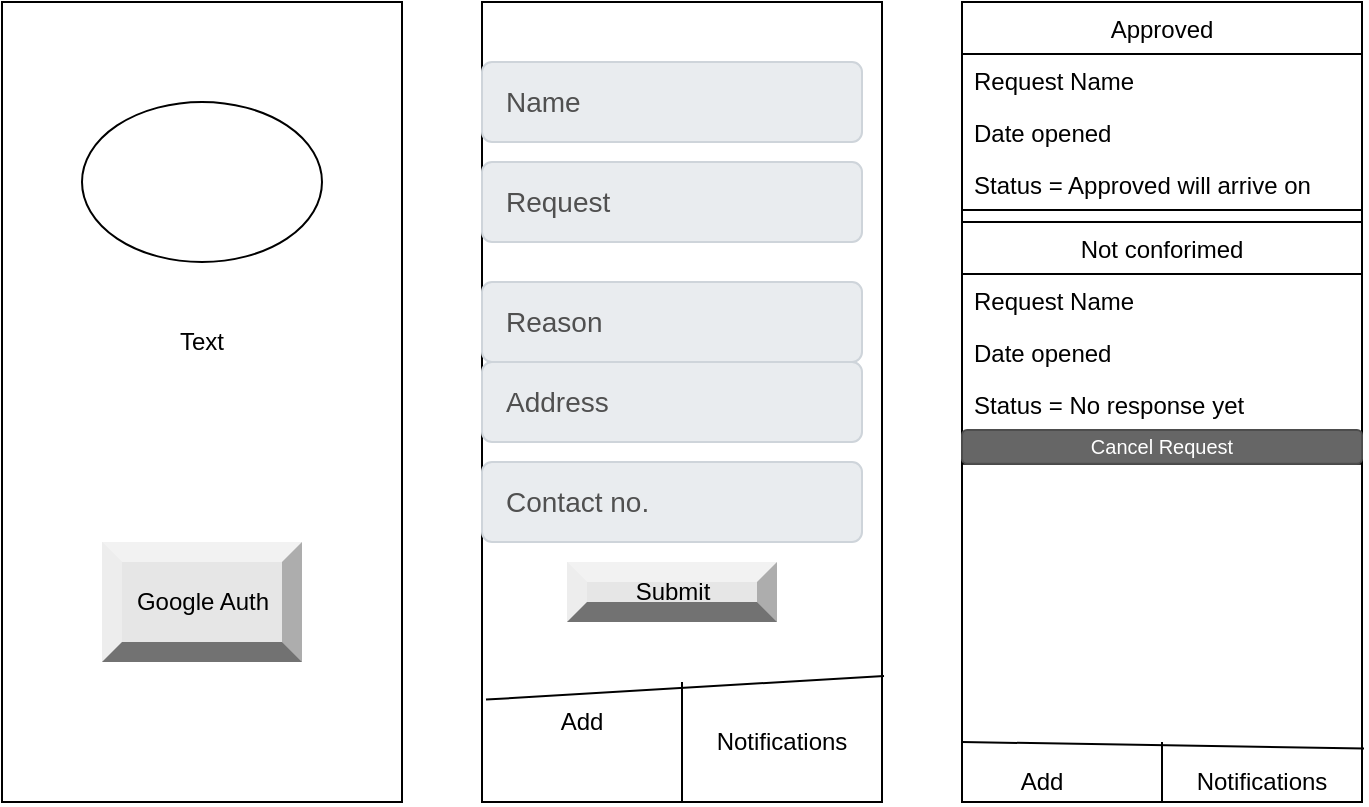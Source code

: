 <mxfile version="13.9.6" type="github">
  <diagram id="n-H_rZOO1mmN61orR6u_" name="Page-1">
    <mxGraphModel dx="868" dy="450" grid="1" gridSize="10" guides="1" tooltips="1" connect="1" arrows="1" fold="1" page="1" pageScale="1" pageWidth="827" pageHeight="1169" math="0" shadow="0">
      <root>
        <mxCell id="0" />
        <mxCell id="1" parent="0" />
        <mxCell id="sPtXG5FFzB7WG-tJQUps-1" value="" style="rounded=0;whiteSpace=wrap;html=1;" vertex="1" parent="1">
          <mxGeometry y="40" width="200" height="400" as="geometry" />
        </mxCell>
        <mxCell id="sPtXG5FFzB7WG-tJQUps-2" value="" style="ellipse;whiteSpace=wrap;html=1;" vertex="1" parent="1">
          <mxGeometry x="40" y="90" width="120" height="80" as="geometry" />
        </mxCell>
        <mxCell id="sPtXG5FFzB7WG-tJQUps-4" value="Text" style="text;html=1;strokeColor=none;fillColor=none;align=center;verticalAlign=middle;whiteSpace=wrap;rounded=0;" vertex="1" parent="1">
          <mxGeometry x="80" y="200" width="40" height="20" as="geometry" />
        </mxCell>
        <mxCell id="sPtXG5FFzB7WG-tJQUps-6" value="Google Auth" style="labelPosition=center;verticalLabelPosition=middle;align=center;html=1;shape=mxgraph.basic.shaded_button;dx=10;fillColor=#E6E6E6;strokeColor=none;" vertex="1" parent="1">
          <mxGeometry x="50" y="310" width="100" height="60" as="geometry" />
        </mxCell>
        <mxCell id="sPtXG5FFzB7WG-tJQUps-7" value="" style="rounded=0;whiteSpace=wrap;html=1;" vertex="1" parent="1">
          <mxGeometry x="240" y="40" width="200" height="400" as="geometry" />
        </mxCell>
        <mxCell id="sPtXG5FFzB7WG-tJQUps-8" value="" style="endArrow=none;html=1;exitX=0.01;exitY=0.872;exitDx=0;exitDy=0;exitPerimeter=0;" edge="1" parent="1" source="sPtXG5FFzB7WG-tJQUps-7">
          <mxGeometry width="50" height="50" relative="1" as="geometry">
            <mxPoint x="370" y="260" as="sourcePoint" />
            <mxPoint x="441" y="377" as="targetPoint" />
          </mxGeometry>
        </mxCell>
        <mxCell id="sPtXG5FFzB7WG-tJQUps-9" value="" style="endArrow=none;html=1;exitX=0.5;exitY=1;exitDx=0;exitDy=0;" edge="1" parent="1" source="sPtXG5FFzB7WG-tJQUps-7">
          <mxGeometry width="50" height="50" relative="1" as="geometry">
            <mxPoint x="370" y="260" as="sourcePoint" />
            <mxPoint x="340" y="380" as="targetPoint" />
          </mxGeometry>
        </mxCell>
        <mxCell id="sPtXG5FFzB7WG-tJQUps-10" value="Add" style="text;html=1;strokeColor=none;fillColor=none;align=center;verticalAlign=middle;whiteSpace=wrap;rounded=0;" vertex="1" parent="1">
          <mxGeometry x="270" y="390" width="40" height="20" as="geometry" />
        </mxCell>
        <mxCell id="sPtXG5FFzB7WG-tJQUps-11" value="Notifications" style="text;html=1;strokeColor=none;fillColor=none;align=center;verticalAlign=middle;whiteSpace=wrap;rounded=0;" vertex="1" parent="1">
          <mxGeometry x="360" y="400" width="60" height="20" as="geometry" />
        </mxCell>
        <mxCell id="sPtXG5FFzB7WG-tJQUps-12" value="Name" style="html=1;shadow=0;dashed=0;shape=mxgraph.bootstrap.rrect;rSize=5;strokeColor=#CED4DA;strokeWidth=1;fillColor=#E9ECEF;fontColor=#505050;whiteSpace=wrap;align=left;verticalAlign=middle;spacingLeft=10;fontSize=14;" vertex="1" parent="1">
          <mxGeometry x="240" y="70" width="190" height="40" as="geometry" />
        </mxCell>
        <mxCell id="sPtXG5FFzB7WG-tJQUps-13" value="Request&amp;nbsp;" style="html=1;shadow=0;dashed=0;shape=mxgraph.bootstrap.rrect;rSize=5;strokeColor=#CED4DA;strokeWidth=1;fillColor=#E9ECEF;fontColor=#505050;whiteSpace=wrap;align=left;verticalAlign=middle;spacingLeft=10;fontSize=14;" vertex="1" parent="1">
          <mxGeometry x="240" y="120" width="190" height="40" as="geometry" />
        </mxCell>
        <mxCell id="sPtXG5FFzB7WG-tJQUps-14" value="Address" style="html=1;shadow=0;dashed=0;shape=mxgraph.bootstrap.rrect;rSize=5;strokeColor=#CED4DA;strokeWidth=1;fillColor=#E9ECEF;fontColor=#505050;whiteSpace=wrap;align=left;verticalAlign=middle;spacingLeft=10;fontSize=14;" vertex="1" parent="1">
          <mxGeometry x="240" y="220" width="190" height="40" as="geometry" />
        </mxCell>
        <mxCell id="sPtXG5FFzB7WG-tJQUps-15" value="Contact no." style="html=1;shadow=0;dashed=0;shape=mxgraph.bootstrap.rrect;rSize=5;strokeColor=#CED4DA;strokeWidth=1;fillColor=#E9ECEF;fontColor=#505050;whiteSpace=wrap;align=left;verticalAlign=middle;spacingLeft=10;fontSize=14;" vertex="1" parent="1">
          <mxGeometry x="240" y="270" width="190" height="40" as="geometry" />
        </mxCell>
        <mxCell id="sPtXG5FFzB7WG-tJQUps-16" value="Submit" style="labelPosition=center;verticalLabelPosition=middle;align=center;html=1;shape=mxgraph.basic.shaded_button;dx=10;fillColor=#E6E6E6;strokeColor=none;" vertex="1" parent="1">
          <mxGeometry x="282.5" y="320" width="105" height="30" as="geometry" />
        </mxCell>
        <mxCell id="sPtXG5FFzB7WG-tJQUps-17" value="" style="rounded=0;whiteSpace=wrap;html=1;" vertex="1" parent="1">
          <mxGeometry x="480" y="40" width="200" height="400" as="geometry" />
        </mxCell>
        <mxCell id="sPtXG5FFzB7WG-tJQUps-18" value="Approved" style="swimlane;fontStyle=0;childLayout=stackLayout;horizontal=1;startSize=26;fillColor=none;horizontalStack=0;resizeParent=1;resizeParentMax=0;resizeLast=0;collapsible=1;marginBottom=0;" vertex="1" parent="1">
          <mxGeometry x="480" y="40" width="200" height="104" as="geometry" />
        </mxCell>
        <mxCell id="sPtXG5FFzB7WG-tJQUps-19" value="Request Name" style="text;strokeColor=none;fillColor=none;align=left;verticalAlign=top;spacingLeft=4;spacingRight=4;overflow=hidden;rotatable=0;points=[[0,0.5],[1,0.5]];portConstraint=eastwest;" vertex="1" parent="sPtXG5FFzB7WG-tJQUps-18">
          <mxGeometry y="26" width="200" height="26" as="geometry" />
        </mxCell>
        <mxCell id="sPtXG5FFzB7WG-tJQUps-20" value="Date opened" style="text;strokeColor=none;fillColor=none;align=left;verticalAlign=top;spacingLeft=4;spacingRight=4;overflow=hidden;rotatable=0;points=[[0,0.5],[1,0.5]];portConstraint=eastwest;" vertex="1" parent="sPtXG5FFzB7WG-tJQUps-18">
          <mxGeometry y="52" width="200" height="26" as="geometry" />
        </mxCell>
        <mxCell id="sPtXG5FFzB7WG-tJQUps-21" value="Status = Approved will arrive on " style="text;strokeColor=none;fillColor=none;align=left;verticalAlign=top;spacingLeft=4;spacingRight=4;overflow=hidden;rotatable=0;points=[[0,0.5],[1,0.5]];portConstraint=eastwest;" vertex="1" parent="sPtXG5FFzB7WG-tJQUps-18">
          <mxGeometry y="78" width="200" height="26" as="geometry" />
        </mxCell>
        <mxCell id="sPtXG5FFzB7WG-tJQUps-22" value="Not conforimed" style="swimlane;fontStyle=0;childLayout=stackLayout;horizontal=1;startSize=26;fillColor=none;horizontalStack=0;resizeParent=1;resizeParentMax=0;resizeLast=0;collapsible=1;marginBottom=0;" vertex="1" parent="1">
          <mxGeometry x="480" y="150" width="200" height="120.88" as="geometry" />
        </mxCell>
        <mxCell id="sPtXG5FFzB7WG-tJQUps-23" value="Request Name" style="text;strokeColor=none;fillColor=none;align=left;verticalAlign=top;spacingLeft=4;spacingRight=4;overflow=hidden;rotatable=0;points=[[0,0.5],[1,0.5]];portConstraint=eastwest;" vertex="1" parent="sPtXG5FFzB7WG-tJQUps-22">
          <mxGeometry y="26" width="200" height="26" as="geometry" />
        </mxCell>
        <mxCell id="sPtXG5FFzB7WG-tJQUps-24" value="Date opened" style="text;strokeColor=none;fillColor=none;align=left;verticalAlign=top;spacingLeft=4;spacingRight=4;overflow=hidden;rotatable=0;points=[[0,0.5],[1,0.5]];portConstraint=eastwest;" vertex="1" parent="sPtXG5FFzB7WG-tJQUps-22">
          <mxGeometry y="52" width="200" height="26" as="geometry" />
        </mxCell>
        <mxCell id="sPtXG5FFzB7WG-tJQUps-25" value="Status = No response yet" style="text;strokeColor=none;fillColor=none;align=left;verticalAlign=top;spacingLeft=4;spacingRight=4;overflow=hidden;rotatable=0;points=[[0,0.5],[1,0.5]];portConstraint=eastwest;" vertex="1" parent="sPtXG5FFzB7WG-tJQUps-22">
          <mxGeometry y="78" width="200" height="26" as="geometry" />
        </mxCell>
        <mxCell id="sPtXG5FFzB7WG-tJQUps-31" value="Cancel Request" style="rounded=1;html=1;shadow=0;dashed=0;whiteSpace=wrap;fontSize=10;fillColor=#666666;align=center;strokeColor=#4D4D4D;fontColor=#ffffff;" vertex="1" parent="sPtXG5FFzB7WG-tJQUps-22">
          <mxGeometry y="104" width="200" height="16.88" as="geometry" />
        </mxCell>
        <mxCell id="sPtXG5FFzB7WG-tJQUps-26" value="" style="endArrow=none;html=1;entryX=1.005;entryY=0.933;entryDx=0;entryDy=0;entryPerimeter=0;" edge="1" parent="1" target="sPtXG5FFzB7WG-tJQUps-17">
          <mxGeometry width="50" height="50" relative="1" as="geometry">
            <mxPoint x="480" y="410" as="sourcePoint" />
            <mxPoint x="530" y="360" as="targetPoint" />
          </mxGeometry>
        </mxCell>
        <mxCell id="sPtXG5FFzB7WG-tJQUps-28" value="" style="endArrow=none;html=1;exitX=0.5;exitY=1;exitDx=0;exitDy=0;" edge="1" parent="1" source="sPtXG5FFzB7WG-tJQUps-17">
          <mxGeometry width="50" height="50" relative="1" as="geometry">
            <mxPoint x="560" y="480" as="sourcePoint" />
            <mxPoint x="580" y="410" as="targetPoint" />
          </mxGeometry>
        </mxCell>
        <mxCell id="sPtXG5FFzB7WG-tJQUps-29" value="Add" style="text;html=1;strokeColor=none;fillColor=none;align=center;verticalAlign=middle;whiteSpace=wrap;rounded=0;" vertex="1" parent="1">
          <mxGeometry x="500" y="420" width="40" height="20" as="geometry" />
        </mxCell>
        <mxCell id="sPtXG5FFzB7WG-tJQUps-30" value="Notifications" style="text;html=1;strokeColor=none;fillColor=none;align=center;verticalAlign=middle;whiteSpace=wrap;rounded=0;" vertex="1" parent="1">
          <mxGeometry x="600" y="420" width="60" height="20" as="geometry" />
        </mxCell>
        <mxCell id="sPtXG5FFzB7WG-tJQUps-32" value="Reason" style="html=1;shadow=0;dashed=0;shape=mxgraph.bootstrap.rrect;rSize=5;strokeColor=#CED4DA;strokeWidth=1;fillColor=#E9ECEF;fontColor=#505050;whiteSpace=wrap;align=left;verticalAlign=middle;spacingLeft=10;fontSize=14;" vertex="1" parent="1">
          <mxGeometry x="240" y="180" width="190" height="40" as="geometry" />
        </mxCell>
      </root>
    </mxGraphModel>
  </diagram>
</mxfile>
